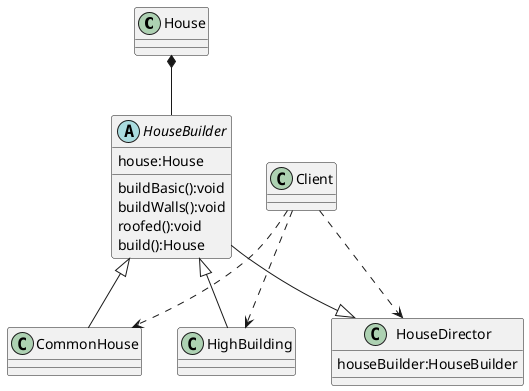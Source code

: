 @startuml
'https://plantuml.com/class-diagram

class House
abstract class HouseBuilder{
    house:House
    buildBasic():void
    buildWalls():void
    roofed():void
    build():House
}
class CommonHouse
class HighBuilding

class HouseDirector{
    houseBuilder:HouseBuilder
}

class Client

House *-- HouseBuilder
HouseBuilder ^-- CommonHouse
HouseBuilder ^-- HighBuilding
HouseBuilder --^ HouseDirector

Client ..> HouseDirector
Client ..> CommonHouse
Client ..> HighBuilding

@enduml